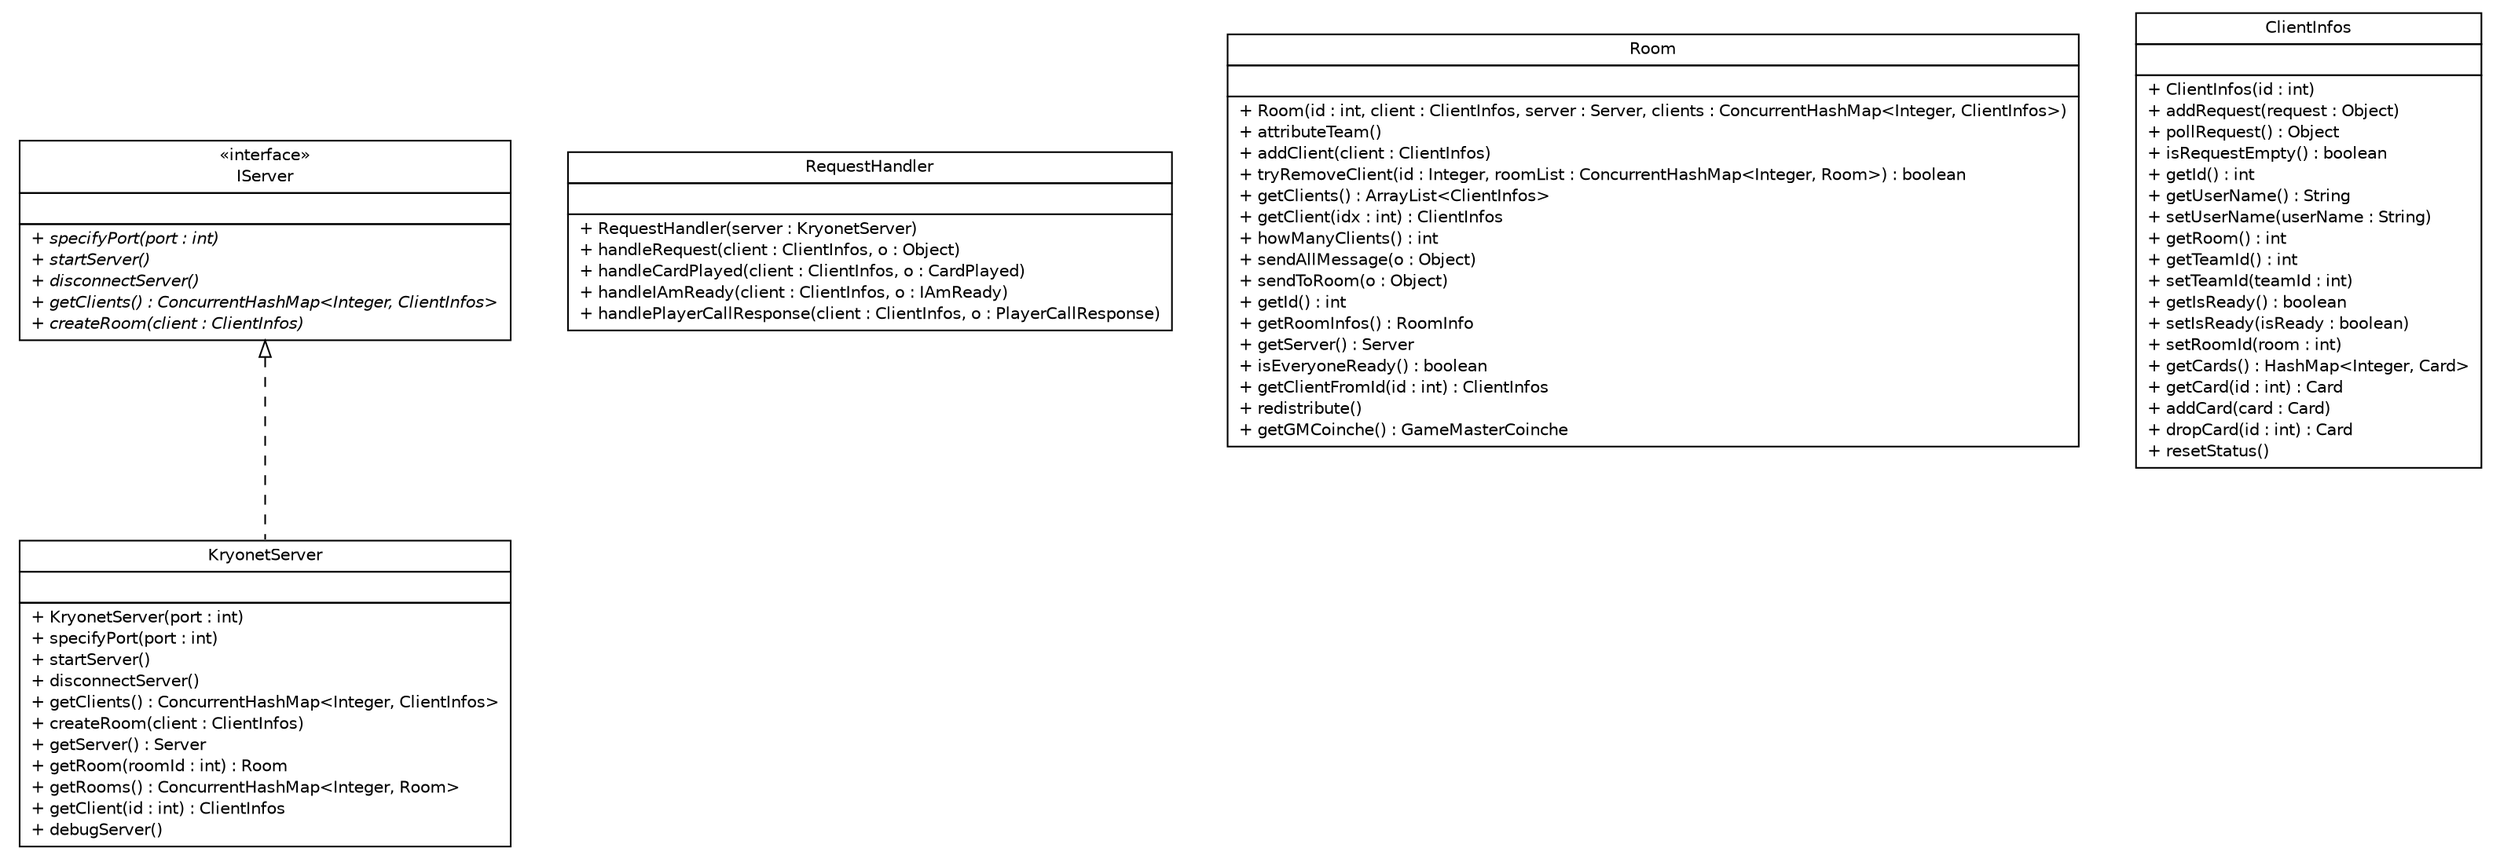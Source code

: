 #!/usr/local/bin/dot
#
# Class diagram 
# Generated by UMLGraph version R5_6 (http://www.umlgraph.org/)
#

digraph G {
	edge [fontname="Helvetica",fontsize=10,labelfontname="Helvetica",labelfontsize=10];
	node [fontname="Helvetica",fontsize=10,shape=plaintext];
	nodesep=0.25;
	ranksep=0.5;
	// Server.ServerConnexion.IServer
	c51 [label=<<table title="Server.ServerConnexion.IServer" border="0" cellborder="1" cellspacing="0" cellpadding="2" port="p" href="./IServer.html">
		<tr><td><table border="0" cellspacing="0" cellpadding="1">
<tr><td align="center" balign="center"> &#171;interface&#187; </td></tr>
<tr><td align="center" balign="center"> IServer </td></tr>
		</table></td></tr>
		<tr><td><table border="0" cellspacing="0" cellpadding="1">
<tr><td align="left" balign="left">  </td></tr>
		</table></td></tr>
		<tr><td><table border="0" cellspacing="0" cellpadding="1">
<tr><td align="left" balign="left"><font face="Helvetica-Oblique" point-size="10.0"> + specifyPort(port : int) </font></td></tr>
<tr><td align="left" balign="left"><font face="Helvetica-Oblique" point-size="10.0"> + startServer() </font></td></tr>
<tr><td align="left" balign="left"><font face="Helvetica-Oblique" point-size="10.0"> + disconnectServer() </font></td></tr>
<tr><td align="left" balign="left"><font face="Helvetica-Oblique" point-size="10.0"> + getClients() : ConcurrentHashMap&lt;Integer, ClientInfos&gt; </font></td></tr>
<tr><td align="left" balign="left"><font face="Helvetica-Oblique" point-size="10.0"> + createRoom(client : ClientInfos) </font></td></tr>
		</table></td></tr>
		</table>>, URL="./IServer.html", fontname="Helvetica", fontcolor="black", fontsize=10.0];
	// Server.ServerConnexion.KryonetServer
	c52 [label=<<table title="Server.ServerConnexion.KryonetServer" border="0" cellborder="1" cellspacing="0" cellpadding="2" port="p" href="./KryonetServer.html">
		<tr><td><table border="0" cellspacing="0" cellpadding="1">
<tr><td align="center" balign="center"> KryonetServer </td></tr>
		</table></td></tr>
		<tr><td><table border="0" cellspacing="0" cellpadding="1">
<tr><td align="left" balign="left">  </td></tr>
		</table></td></tr>
		<tr><td><table border="0" cellspacing="0" cellpadding="1">
<tr><td align="left" balign="left"> + KryonetServer(port : int) </td></tr>
<tr><td align="left" balign="left"> + specifyPort(port : int) </td></tr>
<tr><td align="left" balign="left"> + startServer() </td></tr>
<tr><td align="left" balign="left"> + disconnectServer() </td></tr>
<tr><td align="left" balign="left"> + getClients() : ConcurrentHashMap&lt;Integer, ClientInfos&gt; </td></tr>
<tr><td align="left" balign="left"> + createRoom(client : ClientInfos) </td></tr>
<tr><td align="left" balign="left"> + getServer() : Server </td></tr>
<tr><td align="left" balign="left"> + getRoom(roomId : int) : Room </td></tr>
<tr><td align="left" balign="left"> + getRooms() : ConcurrentHashMap&lt;Integer, Room&gt; </td></tr>
<tr><td align="left" balign="left"> + getClient(id : int) : ClientInfos </td></tr>
<tr><td align="left" balign="left"> + debugServer() </td></tr>
		</table></td></tr>
		</table>>, URL="./KryonetServer.html", fontname="Helvetica", fontcolor="black", fontsize=10.0];
	// Server.ServerConnexion.RequestHandler
	c53 [label=<<table title="Server.ServerConnexion.RequestHandler" border="0" cellborder="1" cellspacing="0" cellpadding="2" port="p" href="./RequestHandler.html">
		<tr><td><table border="0" cellspacing="0" cellpadding="1">
<tr><td align="center" balign="center"> RequestHandler </td></tr>
		</table></td></tr>
		<tr><td><table border="0" cellspacing="0" cellpadding="1">
<tr><td align="left" balign="left">  </td></tr>
		</table></td></tr>
		<tr><td><table border="0" cellspacing="0" cellpadding="1">
<tr><td align="left" balign="left"> + RequestHandler(server : KryonetServer) </td></tr>
<tr><td align="left" balign="left"> + handleRequest(client : ClientInfos, o : Object) </td></tr>
<tr><td align="left" balign="left"> + handleCardPlayed(client : ClientInfos, o : CardPlayed) </td></tr>
<tr><td align="left" balign="left"> + handleIAmReady(client : ClientInfos, o : IAmReady) </td></tr>
<tr><td align="left" balign="left"> + handlePlayerCallResponse(client : ClientInfos, o : PlayerCallResponse) </td></tr>
		</table></td></tr>
		</table>>, URL="./RequestHandler.html", fontname="Helvetica", fontcolor="black", fontsize=10.0];
	// Server.ServerConnexion.Room
	c54 [label=<<table title="Server.ServerConnexion.Room" border="0" cellborder="1" cellspacing="0" cellpadding="2" port="p" href="./Room.html">
		<tr><td><table border="0" cellspacing="0" cellpadding="1">
<tr><td align="center" balign="center"> Room </td></tr>
		</table></td></tr>
		<tr><td><table border="0" cellspacing="0" cellpadding="1">
<tr><td align="left" balign="left">  </td></tr>
		</table></td></tr>
		<tr><td><table border="0" cellspacing="0" cellpadding="1">
<tr><td align="left" balign="left"> + Room(id : int, client : ClientInfos, server : Server, clients : ConcurrentHashMap&lt;Integer, ClientInfos&gt;) </td></tr>
<tr><td align="left" balign="left"> + attributeTeam() </td></tr>
<tr><td align="left" balign="left"> + addClient(client : ClientInfos) </td></tr>
<tr><td align="left" balign="left"> + tryRemoveClient(id : Integer, roomList : ConcurrentHashMap&lt;Integer, Room&gt;) : boolean </td></tr>
<tr><td align="left" balign="left"> + getClients() : ArrayList&lt;ClientInfos&gt; </td></tr>
<tr><td align="left" balign="left"> + getClient(idx : int) : ClientInfos </td></tr>
<tr><td align="left" balign="left"> + howManyClients() : int </td></tr>
<tr><td align="left" balign="left"> + sendAllMessage(o : Object) </td></tr>
<tr><td align="left" balign="left"> + sendToRoom(o : Object) </td></tr>
<tr><td align="left" balign="left"> + getId() : int </td></tr>
<tr><td align="left" balign="left"> + getRoomInfos() : RoomInfo </td></tr>
<tr><td align="left" balign="left"> + getServer() : Server </td></tr>
<tr><td align="left" balign="left"> + isEveryoneReady() : boolean </td></tr>
<tr><td align="left" balign="left"> + getClientFromId(id : int) : ClientInfos </td></tr>
<tr><td align="left" balign="left"> + redistribute() </td></tr>
<tr><td align="left" balign="left"> + getGMCoinche() : GameMasterCoinche </td></tr>
		</table></td></tr>
		</table>>, URL="./Room.html", fontname="Helvetica", fontcolor="black", fontsize=10.0];
	// Server.ServerConnexion.ClientInfos
	c55 [label=<<table title="Server.ServerConnexion.ClientInfos" border="0" cellborder="1" cellspacing="0" cellpadding="2" port="p" href="./ClientInfos.html">
		<tr><td><table border="0" cellspacing="0" cellpadding="1">
<tr><td align="center" balign="center"> ClientInfos </td></tr>
		</table></td></tr>
		<tr><td><table border="0" cellspacing="0" cellpadding="1">
<tr><td align="left" balign="left">  </td></tr>
		</table></td></tr>
		<tr><td><table border="0" cellspacing="0" cellpadding="1">
<tr><td align="left" balign="left"> + ClientInfos(id : int) </td></tr>
<tr><td align="left" balign="left"> + addRequest(request : Object) </td></tr>
<tr><td align="left" balign="left"> + pollRequest() : Object </td></tr>
<tr><td align="left" balign="left"> + isRequestEmpty() : boolean </td></tr>
<tr><td align="left" balign="left"> + getId() : int </td></tr>
<tr><td align="left" balign="left"> + getUserName() : String </td></tr>
<tr><td align="left" balign="left"> + setUserName(userName : String) </td></tr>
<tr><td align="left" balign="left"> + getRoom() : int </td></tr>
<tr><td align="left" balign="left"> + getTeamId() : int </td></tr>
<tr><td align="left" balign="left"> + setTeamId(teamId : int) </td></tr>
<tr><td align="left" balign="left"> + getIsReady() : boolean </td></tr>
<tr><td align="left" balign="left"> + setIsReady(isReady : boolean) </td></tr>
<tr><td align="left" balign="left"> + setRoomId(room : int) </td></tr>
<tr><td align="left" balign="left"> + getCards() : HashMap&lt;Integer, Card&gt; </td></tr>
<tr><td align="left" balign="left"> + getCard(id : int) : Card </td></tr>
<tr><td align="left" balign="left"> + addCard(card : Card) </td></tr>
<tr><td align="left" balign="left"> + dropCard(id : int) : Card </td></tr>
<tr><td align="left" balign="left"> + resetStatus() </td></tr>
		</table></td></tr>
		</table>>, URL="./ClientInfos.html", fontname="Helvetica", fontcolor="black", fontsize=10.0];
	//Server.ServerConnexion.KryonetServer implements Server.ServerConnexion.IServer
	c51:p -> c52:p [dir=back,arrowtail=empty,style=dashed];
}

